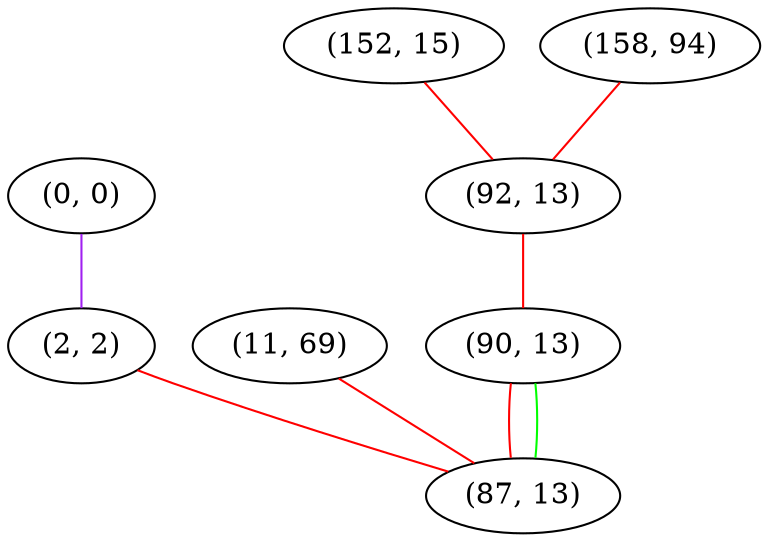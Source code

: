 graph "" {
"(0, 0)";
"(11, 69)";
"(2, 2)";
"(152, 15)";
"(158, 94)";
"(92, 13)";
"(90, 13)";
"(87, 13)";
"(0, 0)" -- "(2, 2)"  [color=purple, key=0, weight=4];
"(11, 69)" -- "(87, 13)"  [color=red, key=0, weight=1];
"(2, 2)" -- "(87, 13)"  [color=red, key=0, weight=1];
"(152, 15)" -- "(92, 13)"  [color=red, key=0, weight=1];
"(158, 94)" -- "(92, 13)"  [color=red, key=0, weight=1];
"(92, 13)" -- "(90, 13)"  [color=red, key=0, weight=1];
"(90, 13)" -- "(87, 13)"  [color=red, key=0, weight=1];
"(90, 13)" -- "(87, 13)"  [color=green, key=1, weight=2];
}
